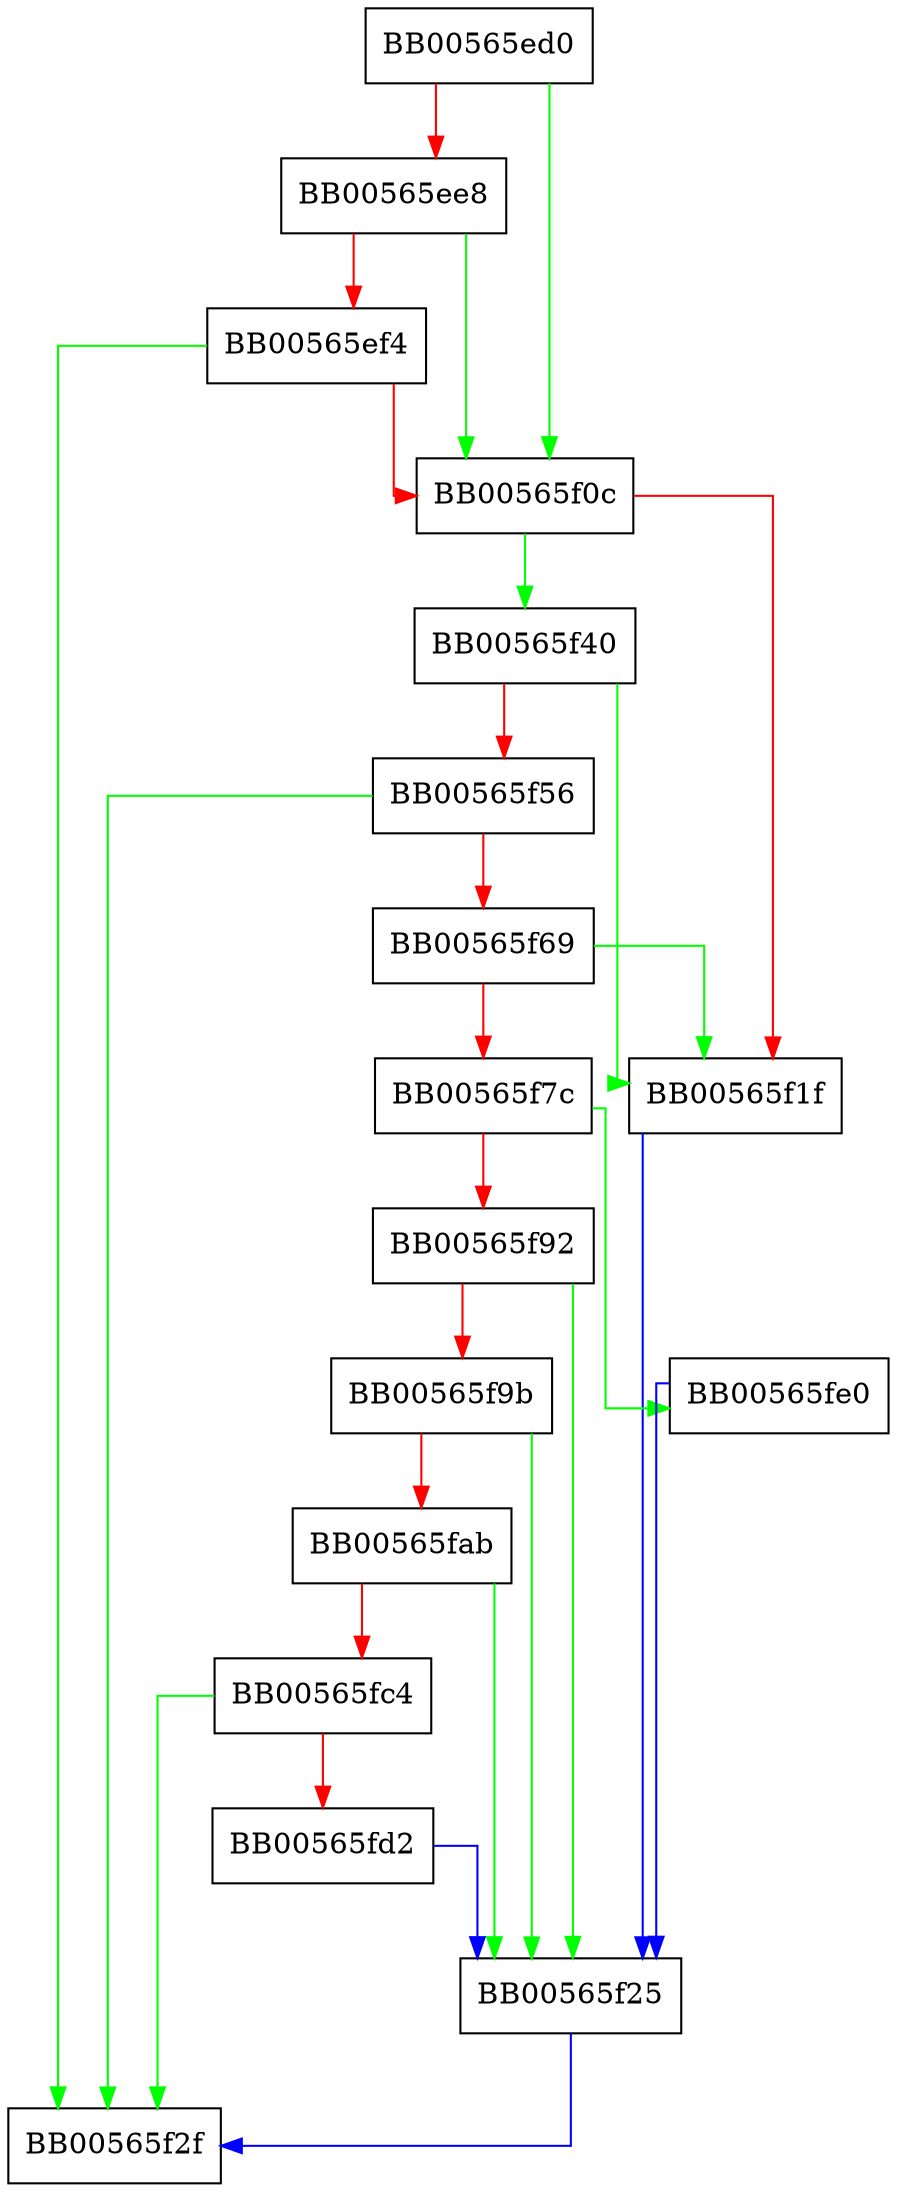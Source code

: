 digraph ossl_cms_pkey_is_ri_type_supported {
  node [shape="box"];
  graph [splines=ortho];
  BB00565ed0 -> BB00565f0c [color="green"];
  BB00565ed0 -> BB00565ee8 [color="red"];
  BB00565ee8 -> BB00565f0c [color="green"];
  BB00565ee8 -> BB00565ef4 [color="red"];
  BB00565ef4 -> BB00565f2f [color="green"];
  BB00565ef4 -> BB00565f0c [color="red"];
  BB00565f0c -> BB00565f40 [color="green"];
  BB00565f0c -> BB00565f1f [color="red"];
  BB00565f1f -> BB00565f25 [color="blue"];
  BB00565f25 -> BB00565f2f [color="blue"];
  BB00565f40 -> BB00565f1f [color="green"];
  BB00565f40 -> BB00565f56 [color="red"];
  BB00565f56 -> BB00565f2f [color="green"];
  BB00565f56 -> BB00565f69 [color="red"];
  BB00565f69 -> BB00565f1f [color="green"];
  BB00565f69 -> BB00565f7c [color="red"];
  BB00565f7c -> BB00565fe0 [color="green"];
  BB00565f7c -> BB00565f92 [color="red"];
  BB00565f92 -> BB00565f25 [color="green"];
  BB00565f92 -> BB00565f9b [color="red"];
  BB00565f9b -> BB00565f25 [color="green"];
  BB00565f9b -> BB00565fab [color="red"];
  BB00565fab -> BB00565f25 [color="green"];
  BB00565fab -> BB00565fc4 [color="red"];
  BB00565fc4 -> BB00565f2f [color="green"];
  BB00565fc4 -> BB00565fd2 [color="red"];
  BB00565fd2 -> BB00565f25 [color="blue"];
  BB00565fe0 -> BB00565f25 [color="blue"];
}